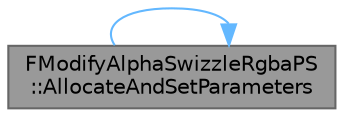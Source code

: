 digraph "FModifyAlphaSwizzleRgbaPS::AllocateAndSetParameters"
{
 // INTERACTIVE_SVG=YES
 // LATEX_PDF_SIZE
  bgcolor="transparent";
  edge [fontname=Helvetica,fontsize=10,labelfontname=Helvetica,labelfontsize=10];
  node [fontname=Helvetica,fontsize=10,shape=box,height=0.2,width=0.4];
  rankdir="LR";
  Node1 [id="Node000001",label="FModifyAlphaSwizzleRgbaPS\l::AllocateAndSetParameters",height=0.2,width=0.4,color="gray40", fillcolor="grey60", style="filled", fontcolor="black",tooltip="Allocates and setup shader parameter in the incoming graph builder."];
  Node1 -> Node1 [id="edge1_Node000001_Node000001",color="steelblue1",style="solid",tooltip=" "];
}
